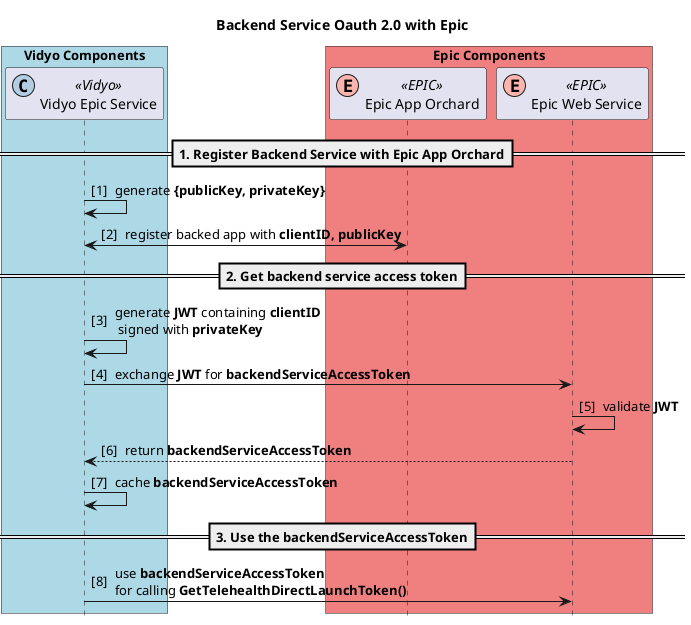 @startuml
title "Backend Service Oauth 2.0 with Epic"
hide footbox
hide unlinked

autonumber "[0] "

box "User" #LightGreen
participant "Patient" as Patient << (U, #ccebc5) user >>
participant "Browser" as Browser << (U, #ccebc5) user >>
end box

box "Vidyo Components" #LightBlue
participant "Vidyo Epic Service" as VidyoEpicService << (C, #b3cde3) Vidyo >>
participant "Portal" as Portal << (C, #b3cde3) Vidyo >>
participant "Portal Database/Query Parameter Service" as PortalDB << (C, #b3cde3) Vidyo >>
participant "VidyoConnect App" as VidyoConnect << (C, #b3cde3  ) Vidyo >>
end box

box "Epic Components" #LightCoral
participant "Epic App Orchard" as EPIC << (E, #fbb4ae) EPIC >>
participant "Epic Web Service" as EPS << (E, #fbb4ae) EPIC >>
end box

==1. Register Backend Service with Epic App Orchard==
VidyoEpicService->VidyoEpicService: generate **{publicKey, privateKey}**
VidyoEpicService<->EPIC : register backed app with **clientID, publicKey**
==2. Get backend service access token==
VidyoEpicService->VidyoEpicService : generate **JWT** containing **clientID** \n signed with **privateKey**
VidyoEpicService->EPS : exchange **JWT** for **backendServiceAccessToken** 
EPS->EPS : validate **JWT**
VidyoEpicService<--EPS : return **backendServiceAccessToken**
VidyoEpicService->VidyoEpicService : cache **backendServiceAccessToken**
==3. Use the backendServiceAccessToken==
VidyoEpicService->EPS : use **backendServiceAccessToken** \nfor calling **GetTelehealthDirectLaunchToken()**
@enduml